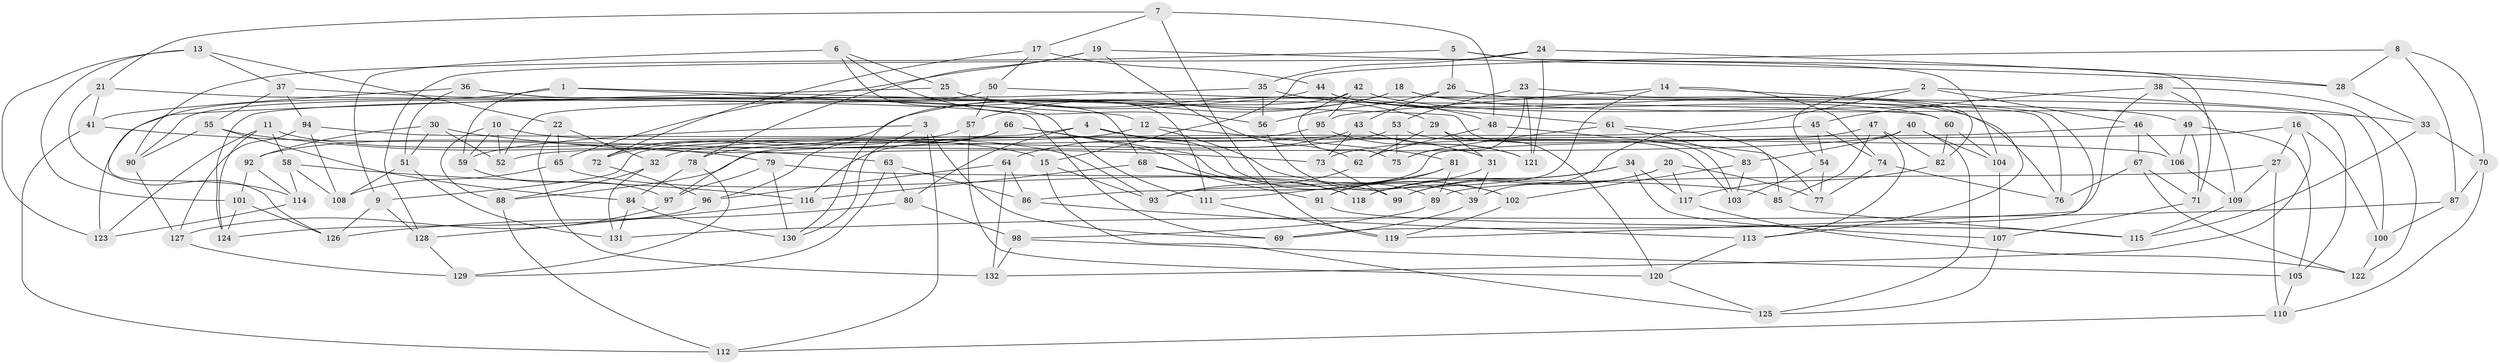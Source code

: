 // Generated by graph-tools (version 1.1) at 2025/50/03/09/25 03:50:50]
// undirected, 132 vertices, 264 edges
graph export_dot {
graph [start="1"]
  node [color=gray90,style=filled];
  1;
  2;
  3;
  4;
  5;
  6;
  7;
  8;
  9;
  10;
  11;
  12;
  13;
  14;
  15;
  16;
  17;
  18;
  19;
  20;
  21;
  22;
  23;
  24;
  25;
  26;
  27;
  28;
  29;
  30;
  31;
  32;
  33;
  34;
  35;
  36;
  37;
  38;
  39;
  40;
  41;
  42;
  43;
  44;
  45;
  46;
  47;
  48;
  49;
  50;
  51;
  52;
  53;
  54;
  55;
  56;
  57;
  58;
  59;
  60;
  61;
  62;
  63;
  64;
  65;
  66;
  67;
  68;
  69;
  70;
  71;
  72;
  73;
  74;
  75;
  76;
  77;
  78;
  79;
  80;
  81;
  82;
  83;
  84;
  85;
  86;
  87;
  88;
  89;
  90;
  91;
  92;
  93;
  94;
  95;
  96;
  97;
  98;
  99;
  100;
  101;
  102;
  103;
  104;
  105;
  106;
  107;
  108;
  109;
  110;
  111;
  112;
  113;
  114;
  115;
  116;
  117;
  118;
  119;
  120;
  121;
  122;
  123;
  124;
  125;
  126;
  127;
  128;
  129;
  130;
  131;
  132;
  1 -- 114;
  1 -- 12;
  1 -- 59;
  1 -- 103;
  2 -- 46;
  2 -- 39;
  2 -- 54;
  2 -- 100;
  3 -- 59;
  3 -- 130;
  3 -- 112;
  3 -- 69;
  4 -- 39;
  4 -- 31;
  4 -- 80;
  4 -- 9;
  5 -- 26;
  5 -- 90;
  5 -- 104;
  5 -- 71;
  6 -- 56;
  6 -- 9;
  6 -- 111;
  6 -- 25;
  7 -- 17;
  7 -- 21;
  7 -- 119;
  7 -- 48;
  8 -- 70;
  8 -- 87;
  8 -- 15;
  8 -- 28;
  9 -- 128;
  9 -- 126;
  10 -- 52;
  10 -- 59;
  10 -- 93;
  10 -- 88;
  11 -- 124;
  11 -- 15;
  11 -- 123;
  11 -- 58;
  12 -- 81;
  12 -- 102;
  12 -- 32;
  13 -- 37;
  13 -- 123;
  13 -- 22;
  13 -- 101;
  14 -- 119;
  14 -- 74;
  14 -- 86;
  14 -- 95;
  15 -- 125;
  15 -- 93;
  16 -- 132;
  16 -- 93;
  16 -- 27;
  16 -- 100;
  17 -- 50;
  17 -- 44;
  17 -- 72;
  18 -- 33;
  18 -- 57;
  18 -- 105;
  18 -- 72;
  19 -- 65;
  19 -- 62;
  19 -- 78;
  19 -- 28;
  20 -- 118;
  20 -- 77;
  20 -- 99;
  20 -- 117;
  21 -- 69;
  21 -- 41;
  21 -- 126;
  22 -- 132;
  22 -- 65;
  22 -- 32;
  23 -- 53;
  23 -- 82;
  23 -- 75;
  23 -- 121;
  24 -- 28;
  24 -- 121;
  24 -- 35;
  24 -- 128;
  25 -- 29;
  25 -- 48;
  25 -- 123;
  26 -- 76;
  26 -- 56;
  26 -- 43;
  27 -- 89;
  27 -- 110;
  27 -- 109;
  28 -- 33;
  29 -- 62;
  29 -- 120;
  29 -- 31;
  30 -- 52;
  30 -- 73;
  30 -- 92;
  30 -- 51;
  31 -- 39;
  31 -- 91;
  32 -- 88;
  32 -- 131;
  33 -- 115;
  33 -- 70;
  34 -- 117;
  34 -- 107;
  34 -- 118;
  34 -- 99;
  35 -- 56;
  35 -- 61;
  35 -- 124;
  36 -- 68;
  36 -- 41;
  36 -- 51;
  36 -- 60;
  37 -- 94;
  37 -- 55;
  37 -- 111;
  38 -- 45;
  38 -- 69;
  38 -- 109;
  38 -- 122;
  39 -- 69;
  40 -- 52;
  40 -- 125;
  40 -- 104;
  40 -- 83;
  41 -- 112;
  41 -- 79;
  42 -- 49;
  42 -- 130;
  42 -- 95;
  42 -- 75;
  43 -- 64;
  43 -- 121;
  43 -- 73;
  44 -- 52;
  44 -- 113;
  44 -- 60;
  45 -- 97;
  45 -- 54;
  45 -- 74;
  46 -- 106;
  46 -- 67;
  46 -- 88;
  47 -- 113;
  47 -- 73;
  47 -- 85;
  47 -- 82;
  48 -- 77;
  48 -- 62;
  49 -- 106;
  49 -- 105;
  49 -- 71;
  50 -- 90;
  50 -- 76;
  50 -- 57;
  51 -- 108;
  51 -- 131;
  53 -- 103;
  53 -- 75;
  53 -- 78;
  54 -- 103;
  54 -- 77;
  55 -- 84;
  55 -- 90;
  55 -- 63;
  56 -- 102;
  57 -- 72;
  57 -- 120;
  58 -- 116;
  58 -- 114;
  58 -- 108;
  59 -- 97;
  60 -- 104;
  60 -- 82;
  61 -- 85;
  61 -- 83;
  61 -- 75;
  62 -- 93;
  63 -- 80;
  63 -- 86;
  63 -- 129;
  64 -- 96;
  64 -- 132;
  64 -- 86;
  65 -- 108;
  65 -- 99;
  66 -- 96;
  66 -- 89;
  66 -- 118;
  66 -- 92;
  67 -- 122;
  67 -- 76;
  67 -- 71;
  68 -- 118;
  68 -- 91;
  68 -- 116;
  70 -- 87;
  70 -- 110;
  71 -- 107;
  72 -- 96;
  73 -- 99;
  74 -- 76;
  74 -- 77;
  78 -- 129;
  78 -- 84;
  79 -- 97;
  79 -- 85;
  79 -- 130;
  80 -- 126;
  80 -- 98;
  81 -- 89;
  81 -- 111;
  81 -- 91;
  82 -- 117;
  83 -- 103;
  83 -- 102;
  84 -- 130;
  84 -- 131;
  85 -- 115;
  86 -- 113;
  87 -- 100;
  87 -- 131;
  88 -- 112;
  89 -- 98;
  90 -- 127;
  91 -- 115;
  92 -- 114;
  92 -- 101;
  94 -- 108;
  94 -- 127;
  94 -- 106;
  95 -- 116;
  95 -- 121;
  96 -- 124;
  97 -- 127;
  98 -- 105;
  98 -- 132;
  100 -- 122;
  101 -- 124;
  101 -- 126;
  102 -- 119;
  104 -- 107;
  105 -- 110;
  106 -- 109;
  107 -- 125;
  109 -- 115;
  110 -- 112;
  111 -- 119;
  113 -- 120;
  114 -- 123;
  116 -- 128;
  117 -- 122;
  120 -- 125;
  127 -- 129;
  128 -- 129;
}
